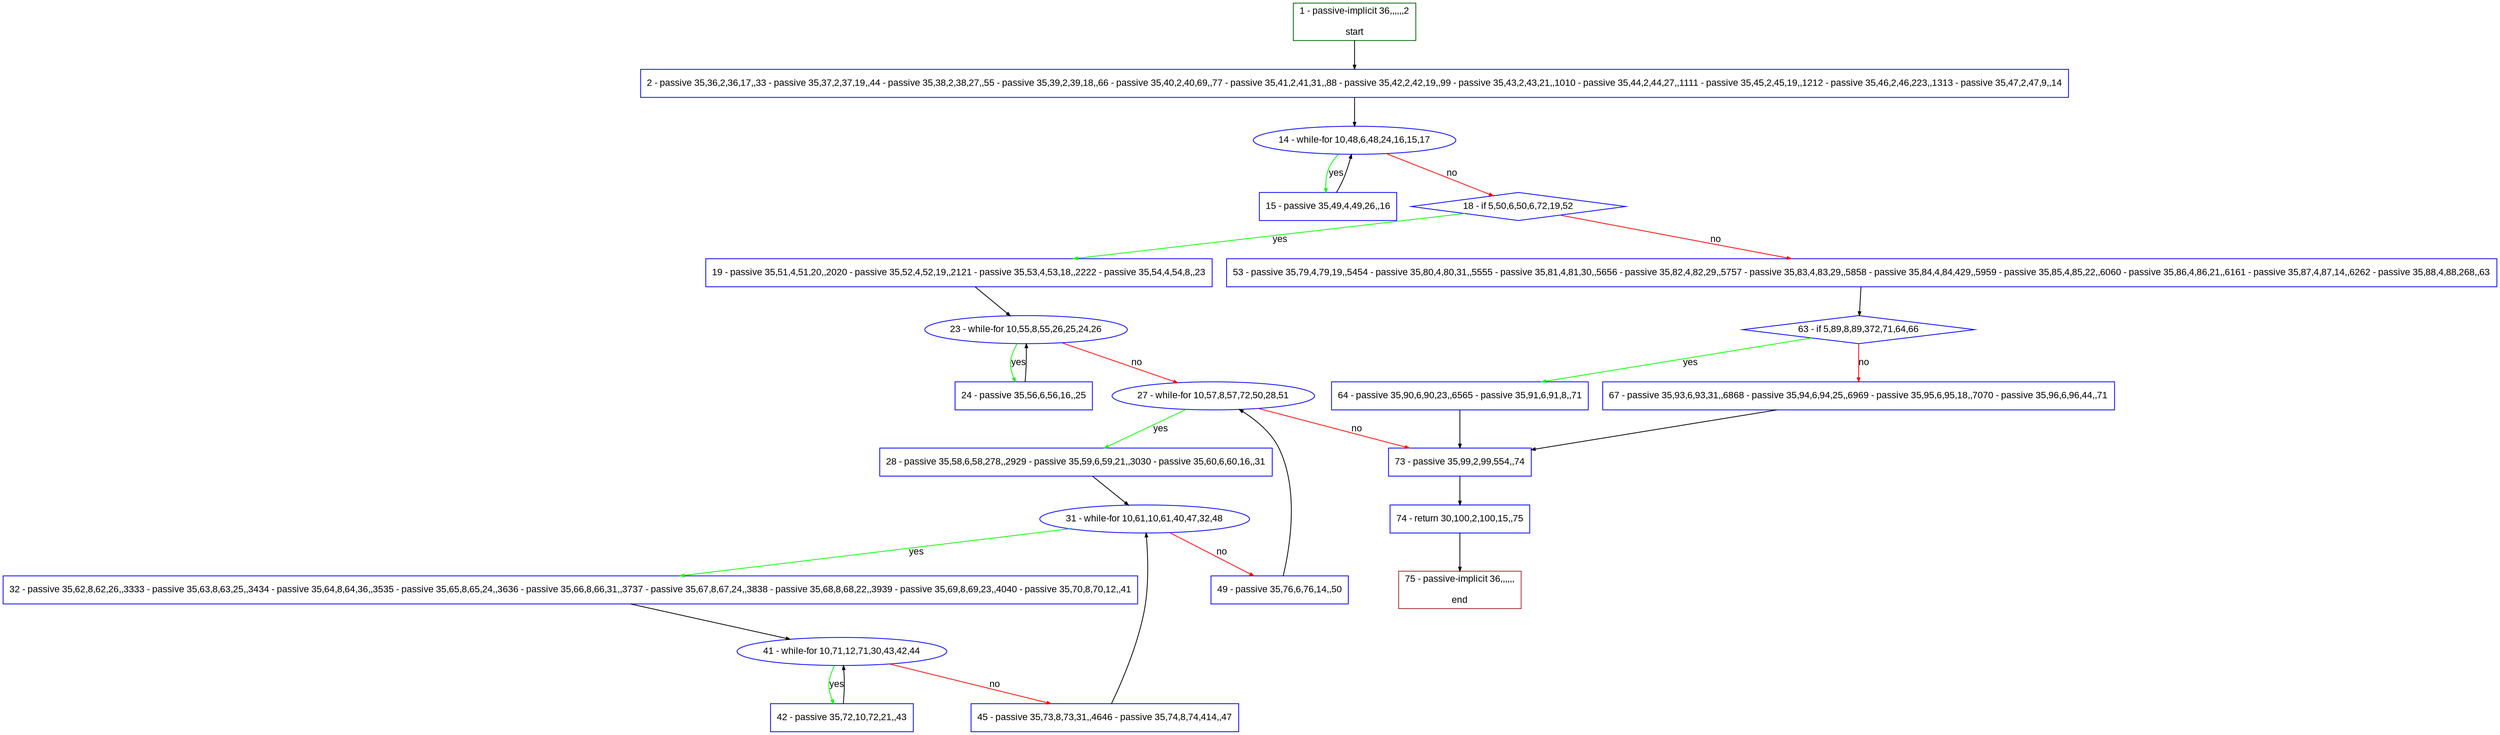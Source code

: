 digraph "" {
  graph [pack="true", label="", fontsize="12", packmode="clust", fontname="Arial", fillcolor="#FFFFCC", bgcolor="white", style="rounded,filled", compound="true"];
  node [node_initialized="no", label="", color="grey", fontsize="12", fillcolor="white", fontname="Arial", style="filled", shape="rectangle", compound="true", fixedsize="false"];
  edge [fontcolor="black", arrowhead="normal", arrowtail="none", arrowsize="0.5", ltail="", label="", color="black", fontsize="12", lhead="", fontname="Arial", dir="forward", compound="true"];
  __N1 [label="2 - passive 35,36,2,36,17,,33 - passive 35,37,2,37,19,,44 - passive 35,38,2,38,27,,55 - passive 35,39,2,39,18,,66 - passive 35,40,2,40,69,,77 - passive 35,41,2,41,31,,88 - passive 35,42,2,42,19,,99 - passive 35,43,2,43,21,,1010 - passive 35,44,2,44,27,,1111 - passive 35,45,2,45,19,,1212 - passive 35,46,2,46,223,,1313 - passive 35,47,2,47,9,,14", color="#0000ff", fillcolor="#ffffff", style="filled", shape="box"];
  __N2 [label="1 - passive-implicit 36,,,,,,2\n\nstart", color="#006400", fillcolor="#ffffff", style="filled", shape="box"];
  __N3 [label="14 - while-for 10,48,6,48,24,16,15,17", color="#0000ff", fillcolor="#ffffff", style="filled", shape="oval"];
  __N4 [label="15 - passive 35,49,4,49,26,,16", color="#0000ff", fillcolor="#ffffff", style="filled", shape="box"];
  __N5 [label="18 - if 5,50,6,50,6,72,19,52", color="#0000ff", fillcolor="#ffffff", style="filled", shape="diamond"];
  __N6 [label="19 - passive 35,51,4,51,20,,2020 - passive 35,52,4,52,19,,2121 - passive 35,53,4,53,18,,2222 - passive 35,54,4,54,8,,23", color="#0000ff", fillcolor="#ffffff", style="filled", shape="box"];
  __N7 [label="53 - passive 35,79,4,79,19,,5454 - passive 35,80,4,80,31,,5555 - passive 35,81,4,81,30,,5656 - passive 35,82,4,82,29,,5757 - passive 35,83,4,83,29,,5858 - passive 35,84,4,84,429,,5959 - passive 35,85,4,85,22,,6060 - passive 35,86,4,86,21,,6161 - passive 35,87,4,87,14,,6262 - passive 35,88,4,88,268,,63", color="#0000ff", fillcolor="#ffffff", style="filled", shape="box"];
  __N8 [label="23 - while-for 10,55,8,55,26,25,24,26", color="#0000ff", fillcolor="#ffffff", style="filled", shape="oval"];
  __N9 [label="24 - passive 35,56,6,56,16,,25", color="#0000ff", fillcolor="#ffffff", style="filled", shape="box"];
  __N10 [label="27 - while-for 10,57,8,57,72,50,28,51", color="#0000ff", fillcolor="#ffffff", style="filled", shape="oval"];
  __N11 [label="28 - passive 35,58,6,58,278,,2929 - passive 35,59,6,59,21,,3030 - passive 35,60,6,60,16,,31", color="#0000ff", fillcolor="#ffffff", style="filled", shape="box"];
  __N12 [label="73 - passive 35,99,2,99,554,,74", color="#0000ff", fillcolor="#ffffff", style="filled", shape="box"];
  __N13 [label="31 - while-for 10,61,10,61,40,47,32,48", color="#0000ff", fillcolor="#ffffff", style="filled", shape="oval"];
  __N14 [label="32 - passive 35,62,8,62,26,,3333 - passive 35,63,8,63,25,,3434 - passive 35,64,8,64,36,,3535 - passive 35,65,8,65,24,,3636 - passive 35,66,8,66,31,,3737 - passive 35,67,8,67,24,,3838 - passive 35,68,8,68,22,,3939 - passive 35,69,8,69,23,,4040 - passive 35,70,8,70,12,,41", color="#0000ff", fillcolor="#ffffff", style="filled", shape="box"];
  __N15 [label="49 - passive 35,76,6,76,14,,50", color="#0000ff", fillcolor="#ffffff", style="filled", shape="box"];
  __N16 [label="41 - while-for 10,71,12,71,30,43,42,44", color="#0000ff", fillcolor="#ffffff", style="filled", shape="oval"];
  __N17 [label="42 - passive 35,72,10,72,21,,43", color="#0000ff", fillcolor="#ffffff", style="filled", shape="box"];
  __N18 [label="45 - passive 35,73,8,73,31,,4646 - passive 35,74,8,74,414,,47", color="#0000ff", fillcolor="#ffffff", style="filled", shape="box"];
  __N19 [label="63 - if 5,89,8,89,372,71,64,66", color="#0000ff", fillcolor="#ffffff", style="filled", shape="diamond"];
  __N20 [label="64 - passive 35,90,6,90,23,,6565 - passive 35,91,6,91,8,,71", color="#0000ff", fillcolor="#ffffff", style="filled", shape="box"];
  __N21 [label="67 - passive 35,93,6,93,31,,6868 - passive 35,94,6,94,25,,6969 - passive 35,95,6,95,18,,7070 - passive 35,96,6,96,44,,71", color="#0000ff", fillcolor="#ffffff", style="filled", shape="box"];
  __N22 [label="74 - return 30,100,2,100,15,,75", color="#0000ff", fillcolor="#ffffff", style="filled", shape="box"];
  __N23 [label="75 - passive-implicit 36,,,,,,\n\nend", color="#a52a2a", fillcolor="#ffffff", style="filled", shape="box"];
  __N2 -> __N1 [arrowhead="normal", arrowtail="none", color="#000000", label="", dir="forward"];
  __N1 -> __N3 [arrowhead="normal", arrowtail="none", color="#000000", label="", dir="forward"];
  __N3 -> __N4 [arrowhead="normal", arrowtail="none", color="#00ff00", label="yes", dir="forward"];
  __N4 -> __N3 [arrowhead="normal", arrowtail="none", color="#000000", label="", dir="forward"];
  __N3 -> __N5 [arrowhead="normal", arrowtail="none", color="#ff0000", label="no", dir="forward"];
  __N5 -> __N6 [arrowhead="normal", arrowtail="none", color="#00ff00", label="yes", dir="forward"];
  __N5 -> __N7 [arrowhead="normal", arrowtail="none", color="#ff0000", label="no", dir="forward"];
  __N6 -> __N8 [arrowhead="normal", arrowtail="none", color="#000000", label="", dir="forward"];
  __N8 -> __N9 [arrowhead="normal", arrowtail="none", color="#00ff00", label="yes", dir="forward"];
  __N9 -> __N8 [arrowhead="normal", arrowtail="none", color="#000000", label="", dir="forward"];
  __N8 -> __N10 [arrowhead="normal", arrowtail="none", color="#ff0000", label="no", dir="forward"];
  __N10 -> __N11 [arrowhead="normal", arrowtail="none", color="#00ff00", label="yes", dir="forward"];
  __N10 -> __N12 [arrowhead="normal", arrowtail="none", color="#ff0000", label="no", dir="forward"];
  __N11 -> __N13 [arrowhead="normal", arrowtail="none", color="#000000", label="", dir="forward"];
  __N13 -> __N14 [arrowhead="normal", arrowtail="none", color="#00ff00", label="yes", dir="forward"];
  __N13 -> __N15 [arrowhead="normal", arrowtail="none", color="#ff0000", label="no", dir="forward"];
  __N14 -> __N16 [arrowhead="normal", arrowtail="none", color="#000000", label="", dir="forward"];
  __N16 -> __N17 [arrowhead="normal", arrowtail="none", color="#00ff00", label="yes", dir="forward"];
  __N17 -> __N16 [arrowhead="normal", arrowtail="none", color="#000000", label="", dir="forward"];
  __N16 -> __N18 [arrowhead="normal", arrowtail="none", color="#ff0000", label="no", dir="forward"];
  __N18 -> __N13 [arrowhead="normal", arrowtail="none", color="#000000", label="", dir="forward"];
  __N15 -> __N10 [arrowhead="normal", arrowtail="none", color="#000000", label="", dir="forward"];
  __N7 -> __N19 [arrowhead="normal", arrowtail="none", color="#000000", label="", dir="forward"];
  __N19 -> __N20 [arrowhead="normal", arrowtail="none", color="#00ff00", label="yes", dir="forward"];
  __N19 -> __N21 [arrowhead="normal", arrowtail="none", color="#ff0000", label="no", dir="forward"];
  __N20 -> __N12 [arrowhead="normal", arrowtail="none", color="#000000", label="", dir="forward"];
  __N21 -> __N12 [arrowhead="normal", arrowtail="none", color="#000000", label="", dir="forward"];
  __N12 -> __N22 [arrowhead="normal", arrowtail="none", color="#000000", label="", dir="forward"];
  __N22 -> __N23 [arrowhead="normal", arrowtail="none", color="#000000", label="", dir="forward"];
}

